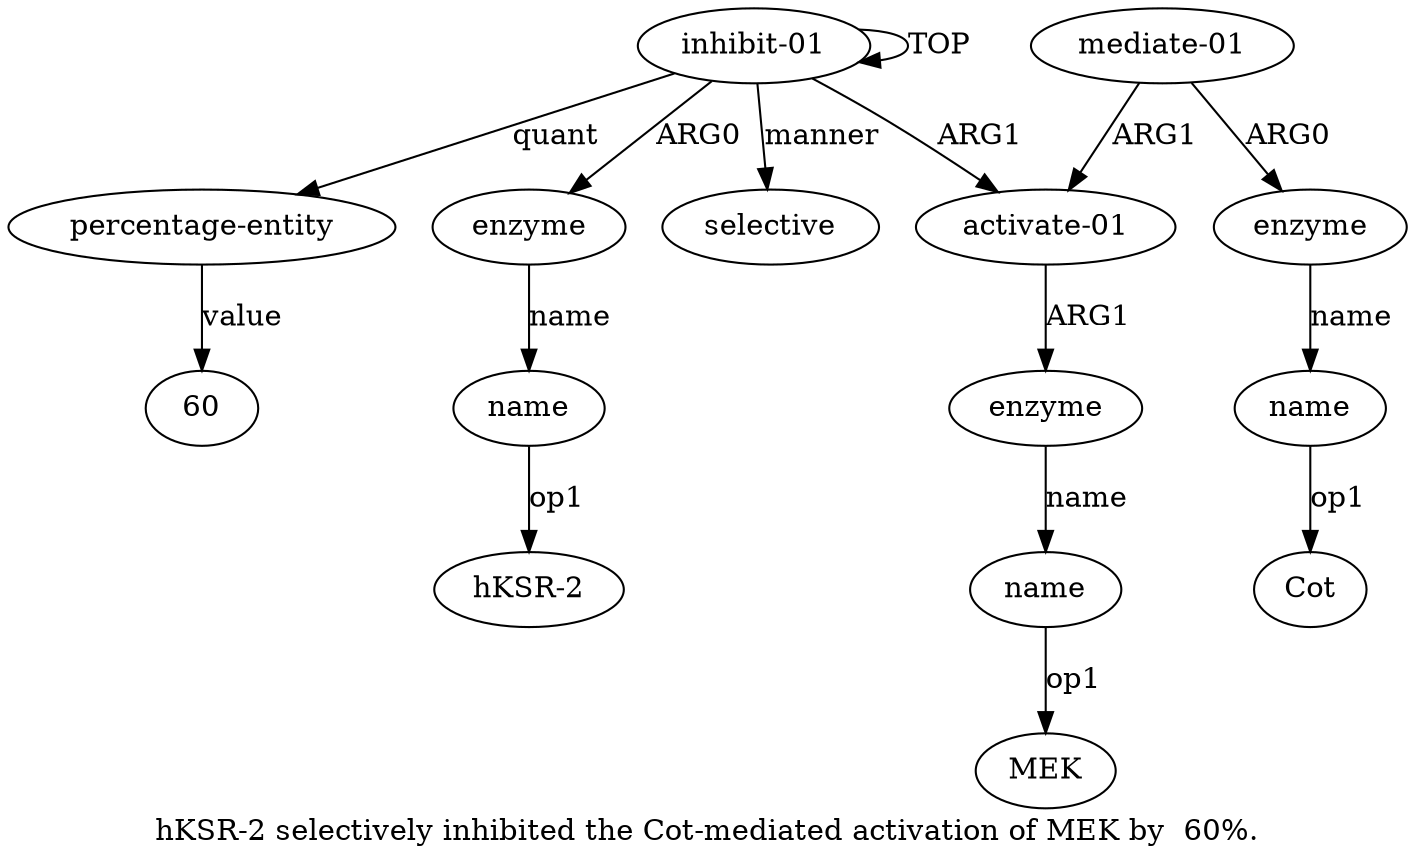 digraph  {
	graph [label="hKSR-2 selectively inhibited the Cot-mediated activation of MEK by  60%."];
	node [label="\N"];
	"a5 MEK"	 [color=black,
		gold_ind=-1,
		gold_label=MEK,
		label=MEK,
		test_ind=-1,
		test_label=MEK];
	a10	 [color=black,
		gold_ind=10,
		gold_label="percentage-entity",
		label="percentage-entity",
		test_ind=10,
		test_label="percentage-entity"];
	"a10 60"	 [color=black,
		gold_ind=-1,
		gold_label=60,
		label=60,
		test_ind=-1,
		test_label=60];
	a10 -> "a10 60" [key=0,
	color=black,
	gold_label=value,
	label=value,
	test_label=value];
"a2 hKSR-2" [color=black,
	gold_ind=-1,
	gold_label="hKSR-2",
	label="hKSR-2",
	test_ind=-1,
	test_label="hKSR-2"];
"a8 Cot" [color=black,
	gold_ind=-1,
	gold_label=Cot,
	label=Cot,
	test_ind=-1,
	test_label=Cot];
a1 [color=black,
	gold_ind=1,
	gold_label=enzyme,
	label=enzyme,
	test_ind=1,
	test_label=enzyme];
a2 [color=black,
	gold_ind=2,
	gold_label=name,
	label=name,
	test_ind=2,
	test_label=name];
a1 -> a2 [key=0,
color=black,
gold_label=name,
label=name,
test_label=name];
a0 [color=black,
gold_ind=0,
gold_label="inhibit-01",
label="inhibit-01",
test_ind=0,
test_label="inhibit-01"];
a0 -> a10 [key=0,
color=black,
gold_label=quant,
label=quant,
test_label=quant];
a0 -> a1 [key=0,
color=black,
gold_label=ARG0,
label=ARG0,
test_label=ARG0];
a0 -> a0 [key=0,
color=black,
gold_label=TOP,
label=TOP,
test_label=TOP];
a3 [color=black,
gold_ind=3,
gold_label="activate-01",
label="activate-01",
test_ind=3,
test_label="activate-01"];
a0 -> a3 [key=0,
color=black,
gold_label=ARG1,
label=ARG1,
test_label=ARG1];
a9 [color=black,
gold_ind=9,
gold_label=selective,
label=selective,
test_ind=9,
test_label=selective];
a0 -> a9 [key=0,
color=black,
gold_label=manner,
label=manner,
test_label=manner];
a4 [color=black,
gold_ind=4,
gold_label=enzyme,
label=enzyme,
test_ind=4,
test_label=enzyme];
a3 -> a4 [key=0,
color=black,
gold_label=ARG1,
label=ARG1,
test_label=ARG1];
a2 -> "a2 hKSR-2" [key=0,
color=black,
gold_label=op1,
label=op1,
test_label=op1];
a5 [color=black,
gold_ind=5,
gold_label=name,
label=name,
test_ind=5,
test_label=name];
a5 -> "a5 MEK" [key=0,
color=black,
gold_label=op1,
label=op1,
test_label=op1];
a4 -> a5 [key=0,
color=black,
gold_label=name,
label=name,
test_label=name];
a7 [color=black,
gold_ind=7,
gold_label=enzyme,
label=enzyme,
test_ind=7,
test_label=enzyme];
a8 [color=black,
gold_ind=8,
gold_label=name,
label=name,
test_ind=8,
test_label=name];
a7 -> a8 [key=0,
color=black,
gold_label=name,
label=name,
test_label=name];
a6 [color=black,
gold_ind=6,
gold_label="mediate-01",
label="mediate-01",
test_ind=6,
test_label="mediate-01"];
a6 -> a3 [key=0,
color=black,
gold_label=ARG1,
label=ARG1,
test_label=ARG1];
a6 -> a7 [key=0,
color=black,
gold_label=ARG0,
label=ARG0,
test_label=ARG0];
a8 -> "a8 Cot" [key=0,
color=black,
gold_label=op1,
label=op1,
test_label=op1];
}
